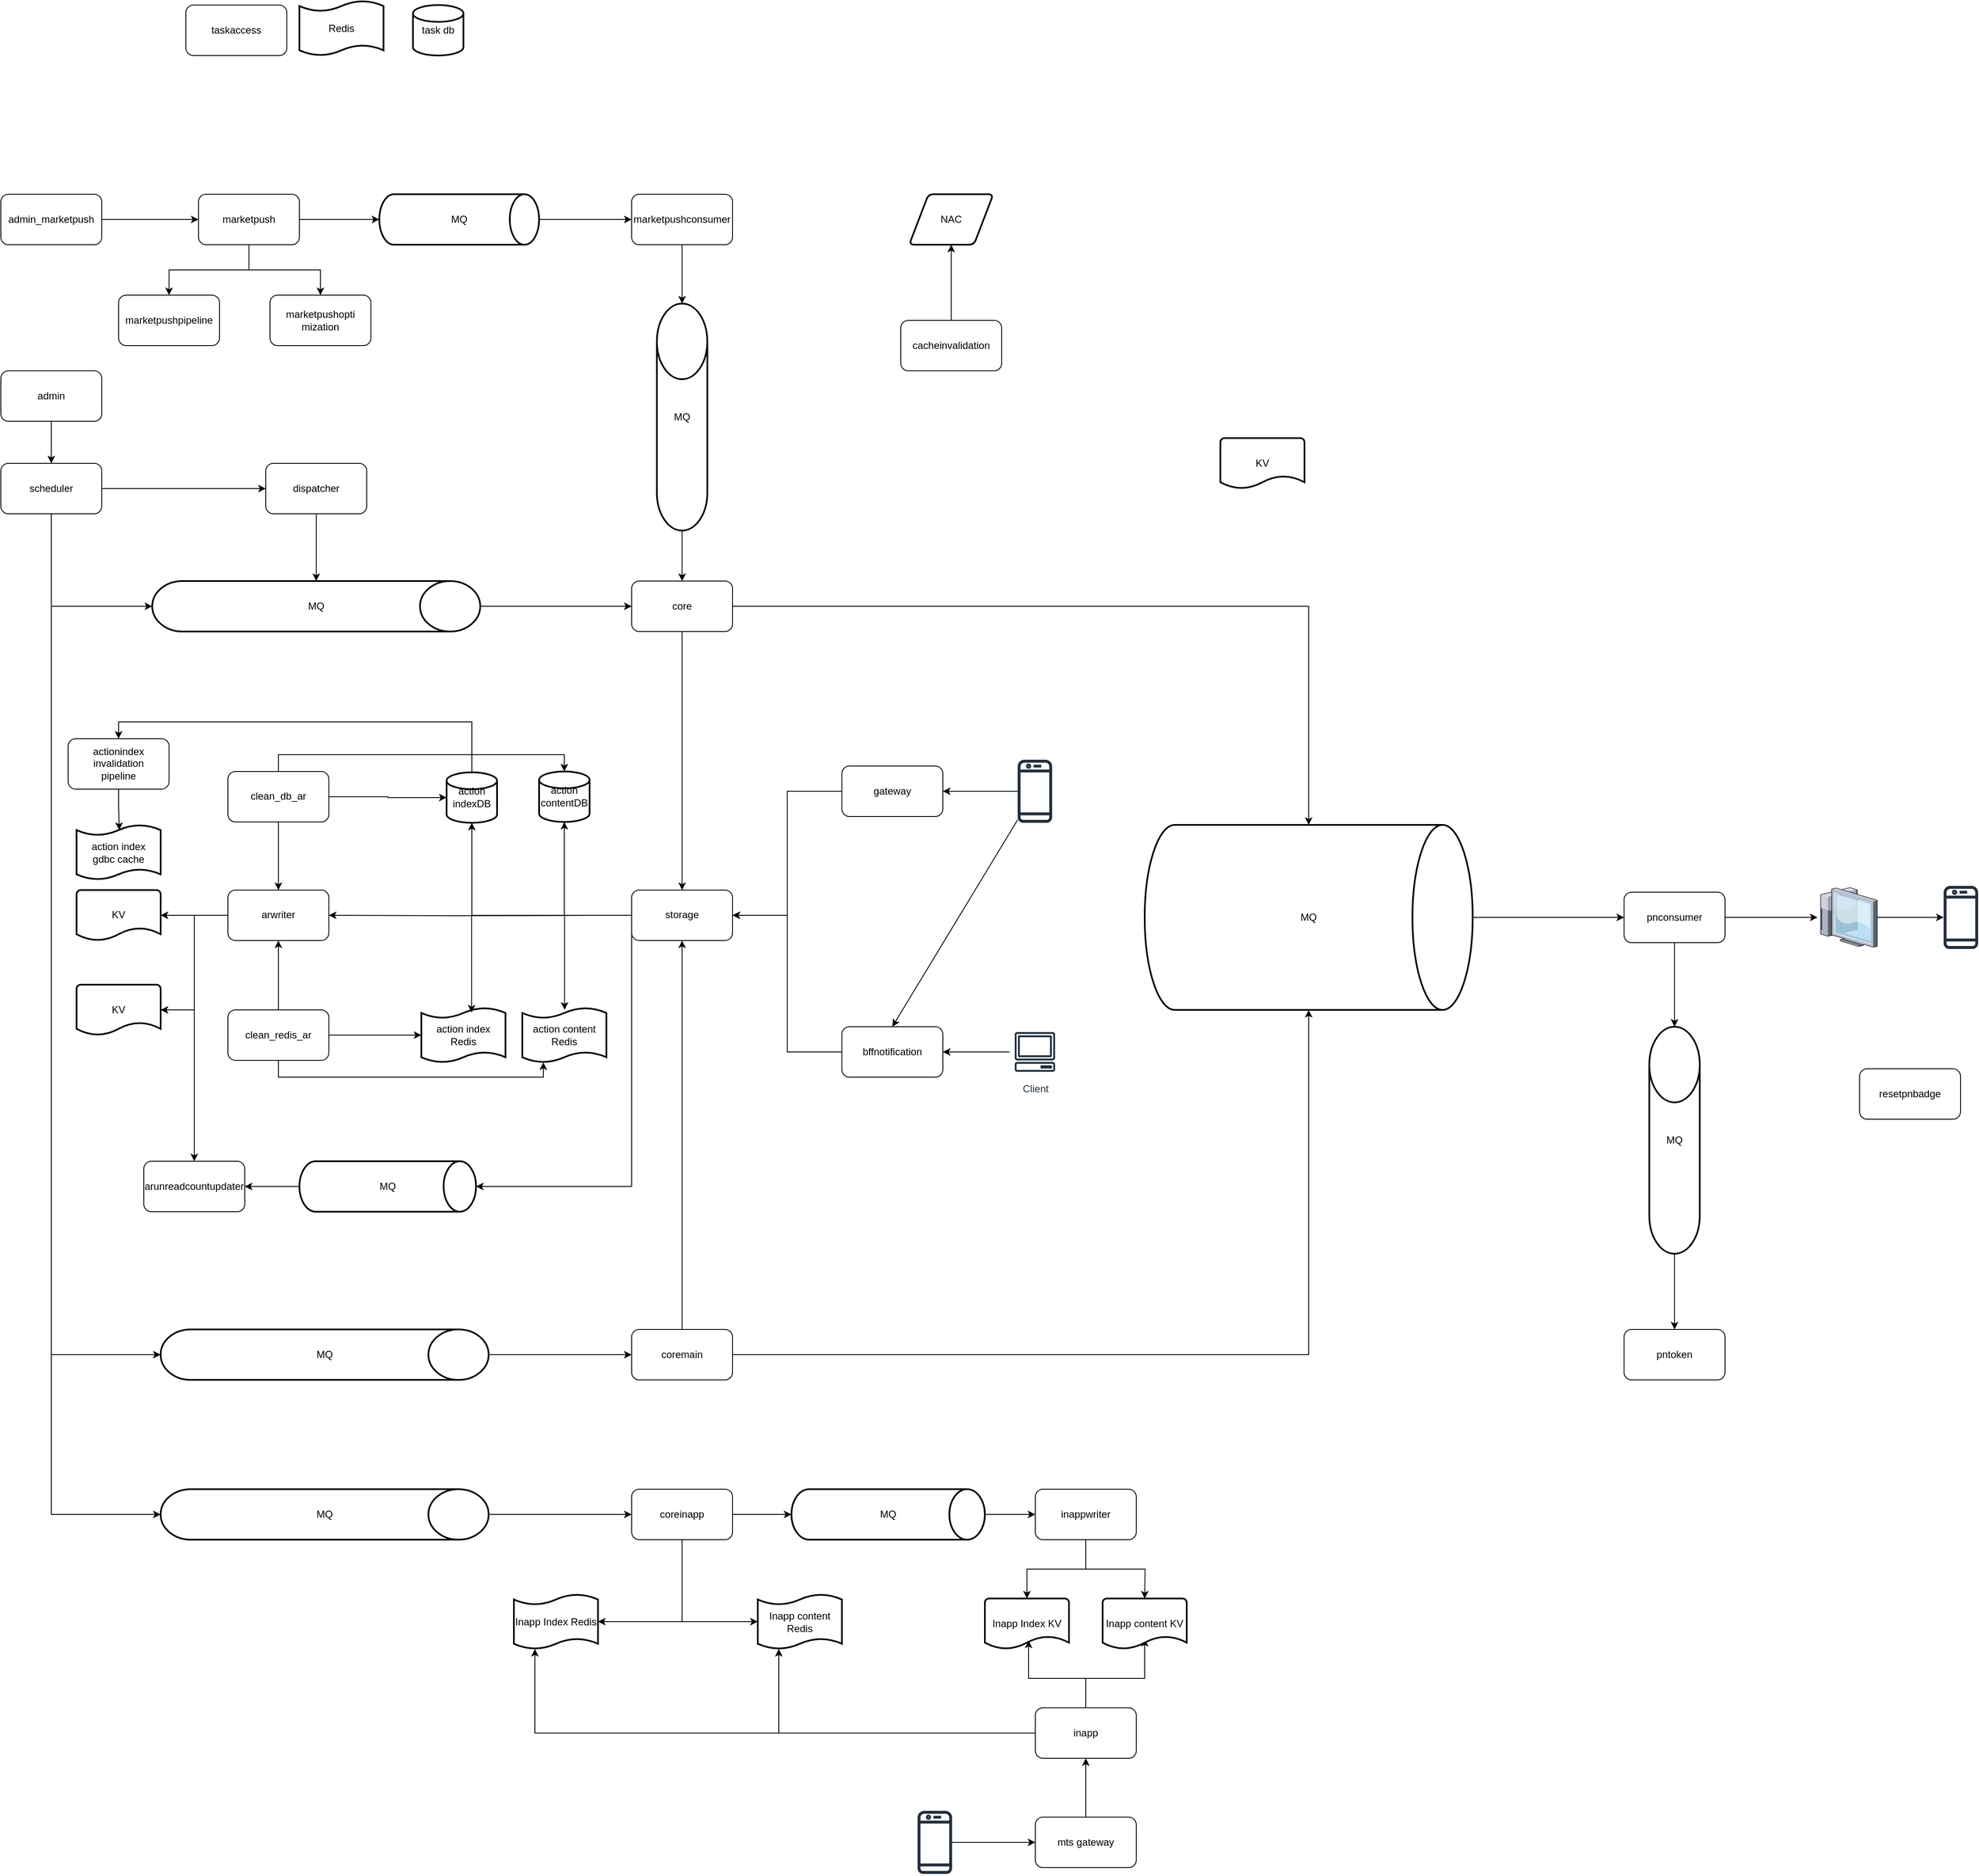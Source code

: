 <mxfile version="26.0.13">
  <diagram name="第 1 页" id="VAf6igmmD9Jwj62o0NM7">
    <mxGraphModel dx="1375" dy="5496" grid="1" gridSize="10" guides="1" tooltips="1" connect="1" arrows="1" fold="1" page="1" pageScale="1" pageWidth="3300" pageHeight="4681" math="0" shadow="0">
      <root>
        <mxCell id="0" />
        <mxCell id="1" parent="0" />
        <mxCell id="Bp6k9HxTbgotzEniJnzc-60" style="edgeStyle=orthogonalEdgeStyle;rounded=0;orthogonalLoop=1;jettySize=auto;html=1;exitX=1;exitY=0.5;exitDx=0;exitDy=0;entryX=0;entryY=0.5;entryDx=0;entryDy=0;" edge="1" parent="1" source="Bp6k9HxTbgotzEniJnzc-1" target="Bp6k9HxTbgotzEniJnzc-58">
          <mxGeometry relative="1" as="geometry" />
        </mxCell>
        <mxCell id="Bp6k9HxTbgotzEniJnzc-1" value="scheduler" style="rounded=1;whiteSpace=wrap;html=1;" vertex="1" parent="1">
          <mxGeometry x="300" y="110" width="120" height="60" as="geometry" />
        </mxCell>
        <mxCell id="Bp6k9HxTbgotzEniJnzc-6" style="edgeStyle=orthogonalEdgeStyle;rounded=0;orthogonalLoop=1;jettySize=auto;html=1;exitX=1;exitY=0.5;exitDx=0;exitDy=0;exitPerimeter=0;entryX=0;entryY=0.5;entryDx=0;entryDy=0;" edge="1" parent="1" source="Bp6k9HxTbgotzEniJnzc-3" target="Bp6k9HxTbgotzEniJnzc-5">
          <mxGeometry relative="1" as="geometry" />
        </mxCell>
        <mxCell id="Bp6k9HxTbgotzEniJnzc-3" value="MQ" style="strokeWidth=2;html=1;shape=mxgraph.flowchart.direct_data;whiteSpace=wrap;" vertex="1" parent="1">
          <mxGeometry x="480" y="250" width="390" height="60" as="geometry" />
        </mxCell>
        <mxCell id="Bp6k9HxTbgotzEniJnzc-71" style="edgeStyle=orthogonalEdgeStyle;rounded=0;orthogonalLoop=1;jettySize=auto;html=1;exitX=0.5;exitY=1;exitDx=0;exitDy=0;" edge="1" parent="1" source="Bp6k9HxTbgotzEniJnzc-5" target="Bp6k9HxTbgotzEniJnzc-28">
          <mxGeometry relative="1" as="geometry" />
        </mxCell>
        <mxCell id="Bp6k9HxTbgotzEniJnzc-5" value="core" style="rounded=1;whiteSpace=wrap;html=1;" vertex="1" parent="1">
          <mxGeometry x="1050" y="250" width="120" height="60" as="geometry" />
        </mxCell>
        <mxCell id="Bp6k9HxTbgotzEniJnzc-8" style="edgeStyle=orthogonalEdgeStyle;rounded=0;orthogonalLoop=1;jettySize=auto;html=1;exitX=0.5;exitY=1;exitDx=0;exitDy=0;" edge="1" parent="1" source="Bp6k9HxTbgotzEniJnzc-7" target="Bp6k9HxTbgotzEniJnzc-1">
          <mxGeometry relative="1" as="geometry" />
        </mxCell>
        <mxCell id="Bp6k9HxTbgotzEniJnzc-7" value="admin" style="rounded=1;whiteSpace=wrap;html=1;" vertex="1" parent="1">
          <mxGeometry x="300" width="120" height="60" as="geometry" />
        </mxCell>
        <mxCell id="Bp6k9HxTbgotzEniJnzc-78" style="edgeStyle=orthogonalEdgeStyle;rounded=0;orthogonalLoop=1;jettySize=auto;html=1;exitX=0.5;exitY=0;exitDx=0;exitDy=0;entryX=0.5;entryY=1;entryDx=0;entryDy=0;" edge="1" parent="1" source="Bp6k9HxTbgotzEniJnzc-9" target="Bp6k9HxTbgotzEniJnzc-28">
          <mxGeometry relative="1" as="geometry" />
        </mxCell>
        <mxCell id="Bp6k9HxTbgotzEniJnzc-9" value="coremain" style="rounded=1;whiteSpace=wrap;html=1;" vertex="1" parent="1">
          <mxGeometry x="1050" y="1140" width="120" height="60" as="geometry" />
        </mxCell>
        <mxCell id="Bp6k9HxTbgotzEniJnzc-26" style="edgeStyle=orthogonalEdgeStyle;rounded=0;orthogonalLoop=1;jettySize=auto;html=1;exitX=1;exitY=0.5;exitDx=0;exitDy=0;" edge="1" parent="1" source="Bp6k9HxTbgotzEniJnzc-10" target="Bp6k9HxTbgotzEniJnzc-25">
          <mxGeometry relative="1" as="geometry" />
        </mxCell>
        <mxCell id="Bp6k9HxTbgotzEniJnzc-10" value="coreinapp" style="rounded=1;whiteSpace=wrap;html=1;" vertex="1" parent="1">
          <mxGeometry x="1050" y="1330" width="120" height="60" as="geometry" />
        </mxCell>
        <mxCell id="Bp6k9HxTbgotzEniJnzc-14" style="edgeStyle=orthogonalEdgeStyle;rounded=0;orthogonalLoop=1;jettySize=auto;html=1;exitX=1;exitY=0.5;exitDx=0;exitDy=0;exitPerimeter=0;entryX=0;entryY=0.5;entryDx=0;entryDy=0;" edge="1" parent="1" source="Bp6k9HxTbgotzEniJnzc-11" target="Bp6k9HxTbgotzEniJnzc-10">
          <mxGeometry relative="1" as="geometry" />
        </mxCell>
        <mxCell id="Bp6k9HxTbgotzEniJnzc-11" value="MQ" style="strokeWidth=2;html=1;shape=mxgraph.flowchart.direct_data;whiteSpace=wrap;" vertex="1" parent="1">
          <mxGeometry x="490" y="1330" width="390" height="60" as="geometry" />
        </mxCell>
        <mxCell id="Bp6k9HxTbgotzEniJnzc-13" style="edgeStyle=orthogonalEdgeStyle;rounded=0;orthogonalLoop=1;jettySize=auto;html=1;exitX=1;exitY=0.5;exitDx=0;exitDy=0;exitPerimeter=0;entryX=0;entryY=0.5;entryDx=0;entryDy=0;" edge="1" parent="1" source="Bp6k9HxTbgotzEniJnzc-12" target="Bp6k9HxTbgotzEniJnzc-9">
          <mxGeometry relative="1" as="geometry" />
        </mxCell>
        <mxCell id="Bp6k9HxTbgotzEniJnzc-12" value="MQ" style="strokeWidth=2;html=1;shape=mxgraph.flowchart.direct_data;whiteSpace=wrap;" vertex="1" parent="1">
          <mxGeometry x="490" y="1140" width="390" height="60" as="geometry" />
        </mxCell>
        <mxCell id="Bp6k9HxTbgotzEniJnzc-15" style="edgeStyle=orthogonalEdgeStyle;rounded=0;orthogonalLoop=1;jettySize=auto;html=1;exitX=0.5;exitY=1;exitDx=0;exitDy=0;entryX=0;entryY=0.5;entryDx=0;entryDy=0;entryPerimeter=0;" edge="1" parent="1" source="Bp6k9HxTbgotzEniJnzc-1" target="Bp6k9HxTbgotzEniJnzc-12">
          <mxGeometry relative="1" as="geometry" />
        </mxCell>
        <mxCell id="Bp6k9HxTbgotzEniJnzc-16" style="edgeStyle=orthogonalEdgeStyle;rounded=0;orthogonalLoop=1;jettySize=auto;html=1;exitX=0.5;exitY=1;exitDx=0;exitDy=0;entryX=0;entryY=0.5;entryDx=0;entryDy=0;entryPerimeter=0;" edge="1" parent="1" source="Bp6k9HxTbgotzEniJnzc-1" target="Bp6k9HxTbgotzEniJnzc-11">
          <mxGeometry relative="1" as="geometry" />
        </mxCell>
        <mxCell id="Bp6k9HxTbgotzEniJnzc-17" value="marketpushconsumer" style="rounded=1;whiteSpace=wrap;html=1;" vertex="1" parent="1">
          <mxGeometry x="1050" y="-210" width="120" height="60" as="geometry" />
        </mxCell>
        <mxCell id="Bp6k9HxTbgotzEniJnzc-20" style="edgeStyle=orthogonalEdgeStyle;rounded=0;orthogonalLoop=1;jettySize=auto;html=1;exitX=0.5;exitY=1;exitDx=0;exitDy=0;exitPerimeter=0;entryX=0.5;entryY=0;entryDx=0;entryDy=0;" edge="1" parent="1" source="Bp6k9HxTbgotzEniJnzc-18" target="Bp6k9HxTbgotzEniJnzc-5">
          <mxGeometry relative="1" as="geometry" />
        </mxCell>
        <mxCell id="Bp6k9HxTbgotzEniJnzc-18" value="MQ" style="strokeWidth=2;html=1;shape=mxgraph.flowchart.database;whiteSpace=wrap;" vertex="1" parent="1">
          <mxGeometry x="1080" y="-80" width="60" height="270" as="geometry" />
        </mxCell>
        <mxCell id="Bp6k9HxTbgotzEniJnzc-19" style="edgeStyle=orthogonalEdgeStyle;rounded=0;orthogonalLoop=1;jettySize=auto;html=1;exitX=0.5;exitY=1;exitDx=0;exitDy=0;entryX=0.5;entryY=0;entryDx=0;entryDy=0;entryPerimeter=0;" edge="1" parent="1" source="Bp6k9HxTbgotzEniJnzc-17" target="Bp6k9HxTbgotzEniJnzc-18">
          <mxGeometry relative="1" as="geometry">
            <mxPoint x="1100" y="-90" as="targetPoint" />
          </mxGeometry>
        </mxCell>
        <mxCell id="Bp6k9HxTbgotzEniJnzc-49" style="edgeStyle=orthogonalEdgeStyle;rounded=0;orthogonalLoop=1;jettySize=auto;html=1;exitX=1;exitY=0.5;exitDx=0;exitDy=0;entryX=0;entryY=0.5;entryDx=0;entryDy=0;" edge="1" parent="1" source="Bp6k9HxTbgotzEniJnzc-21" target="Bp6k9HxTbgotzEniJnzc-35">
          <mxGeometry relative="1" as="geometry" />
        </mxCell>
        <mxCell id="Bp6k9HxTbgotzEniJnzc-21" value="admin_marketpush" style="rounded=1;whiteSpace=wrap;html=1;" vertex="1" parent="1">
          <mxGeometry x="300" y="-210" width="120" height="60" as="geometry" />
        </mxCell>
        <mxCell id="Bp6k9HxTbgotzEniJnzc-23" value="inappwriter" style="rounded=1;whiteSpace=wrap;html=1;" vertex="1" parent="1">
          <mxGeometry x="1530" y="1330" width="120" height="60" as="geometry" />
        </mxCell>
        <mxCell id="Bp6k9HxTbgotzEniJnzc-89" style="edgeStyle=orthogonalEdgeStyle;rounded=0;orthogonalLoop=1;jettySize=auto;html=1;exitX=0.5;exitY=0;exitDx=0;exitDy=0;entryX=0.5;entryY=0.8;entryDx=0;entryDy=0;entryPerimeter=0;" edge="1" parent="1" source="Bp6k9HxTbgotzEniJnzc-24" target="Bp6k9HxTbgotzEniJnzc-66">
          <mxGeometry relative="1" as="geometry" />
        </mxCell>
        <mxCell id="Bp6k9HxTbgotzEniJnzc-24" value="inapp" style="rounded=1;whiteSpace=wrap;html=1;" vertex="1" parent="1">
          <mxGeometry x="1530" y="1590" width="120" height="60" as="geometry" />
        </mxCell>
        <mxCell id="Bp6k9HxTbgotzEniJnzc-27" style="edgeStyle=orthogonalEdgeStyle;rounded=0;orthogonalLoop=1;jettySize=auto;html=1;exitX=1;exitY=0.5;exitDx=0;exitDy=0;exitPerimeter=0;entryX=0;entryY=0.5;entryDx=0;entryDy=0;" edge="1" parent="1" source="Bp6k9HxTbgotzEniJnzc-25" target="Bp6k9HxTbgotzEniJnzc-23">
          <mxGeometry relative="1" as="geometry" />
        </mxCell>
        <mxCell id="Bp6k9HxTbgotzEniJnzc-25" value="MQ" style="strokeWidth=2;html=1;shape=mxgraph.flowchart.direct_data;whiteSpace=wrap;" vertex="1" parent="1">
          <mxGeometry x="1240" y="1330" width="230" height="60" as="geometry" />
        </mxCell>
        <mxCell id="Bp6k9HxTbgotzEniJnzc-124" style="edgeStyle=orthogonalEdgeStyle;rounded=0;orthogonalLoop=1;jettySize=auto;html=1;exitX=0;exitY=0.5;exitDx=0;exitDy=0;entryX=1;entryY=0.5;entryDx=0;entryDy=0;" edge="1" parent="1" target="Bp6k9HxTbgotzEniJnzc-29">
          <mxGeometry relative="1" as="geometry">
            <mxPoint x="1000" y="647.47" as="sourcePoint" />
          </mxGeometry>
        </mxCell>
        <mxCell id="Bp6k9HxTbgotzEniJnzc-28" value="storage" style="rounded=1;whiteSpace=wrap;html=1;" vertex="1" parent="1">
          <mxGeometry x="1050" y="617.47" width="120" height="60" as="geometry" />
        </mxCell>
        <mxCell id="Bp6k9HxTbgotzEniJnzc-134" style="edgeStyle=orthogonalEdgeStyle;rounded=0;orthogonalLoop=1;jettySize=auto;html=1;exitX=0;exitY=0.5;exitDx=0;exitDy=0;entryX=0.5;entryY=0;entryDx=0;entryDy=0;" edge="1" parent="1" source="Bp6k9HxTbgotzEniJnzc-29" target="Bp6k9HxTbgotzEniJnzc-30">
          <mxGeometry relative="1" as="geometry">
            <Array as="points">
              <mxPoint x="530" y="647" />
              <mxPoint x="530" y="940" />
            </Array>
          </mxGeometry>
        </mxCell>
        <mxCell id="Bp6k9HxTbgotzEniJnzc-29" value="arwriter" style="rounded=1;whiteSpace=wrap;html=1;" vertex="1" parent="1">
          <mxGeometry x="570" y="617.47" width="120" height="60" as="geometry" />
        </mxCell>
        <mxCell id="Bp6k9HxTbgotzEniJnzc-30" value="arunreadcountupdater" style="rounded=1;whiteSpace=wrap;html=1;" vertex="1" parent="1">
          <mxGeometry x="470" y="940" width="120" height="60" as="geometry" />
        </mxCell>
        <mxCell id="Bp6k9HxTbgotzEniJnzc-31" value="actionindex&lt;br&gt;invalidation&lt;br&gt;pipeline" style="rounded=1;whiteSpace=wrap;html=1;" vertex="1" parent="1">
          <mxGeometry x="380" y="437.47" width="120" height="60" as="geometry" />
        </mxCell>
        <mxCell id="Bp6k9HxTbgotzEniJnzc-47" style="edgeStyle=orthogonalEdgeStyle;rounded=0;orthogonalLoop=1;jettySize=auto;html=1;exitX=0.5;exitY=1;exitDx=0;exitDy=0;" edge="1" parent="1" source="Bp6k9HxTbgotzEniJnzc-35" target="Bp6k9HxTbgotzEniJnzc-36">
          <mxGeometry relative="1" as="geometry" />
        </mxCell>
        <mxCell id="Bp6k9HxTbgotzEniJnzc-48" style="edgeStyle=orthogonalEdgeStyle;rounded=0;orthogonalLoop=1;jettySize=auto;html=1;exitX=0.5;exitY=1;exitDx=0;exitDy=0;entryX=0.5;entryY=0;entryDx=0;entryDy=0;" edge="1" parent="1" source="Bp6k9HxTbgotzEniJnzc-35" target="Bp6k9HxTbgotzEniJnzc-37">
          <mxGeometry relative="1" as="geometry" />
        </mxCell>
        <mxCell id="Bp6k9HxTbgotzEniJnzc-35" value="marketpush" style="rounded=1;whiteSpace=wrap;html=1;" vertex="1" parent="1">
          <mxGeometry x="535" y="-210" width="120" height="60" as="geometry" />
        </mxCell>
        <mxCell id="Bp6k9HxTbgotzEniJnzc-36" value="marketpushpipeline" style="rounded=1;whiteSpace=wrap;html=1;" vertex="1" parent="1">
          <mxGeometry x="440" y="-90" width="120" height="60" as="geometry" />
        </mxCell>
        <mxCell id="Bp6k9HxTbgotzEniJnzc-37" value="marketpushopti&lt;br&gt;mization" style="rounded=1;whiteSpace=wrap;html=1;" vertex="1" parent="1">
          <mxGeometry x="620" y="-90" width="120" height="60" as="geometry" />
        </mxCell>
        <mxCell id="Bp6k9HxTbgotzEniJnzc-142" style="edgeStyle=orthogonalEdgeStyle;rounded=0;orthogonalLoop=1;jettySize=auto;html=1;exitX=1;exitY=0.5;exitDx=0;exitDy=0;" edge="1" parent="1" source="Bp6k9HxTbgotzEniJnzc-143" target="Bp6k9HxTbgotzEniJnzc-141">
          <mxGeometry relative="1" as="geometry" />
        </mxCell>
        <mxCell id="Bp6k9HxTbgotzEniJnzc-38" value="pnconsumer" style="rounded=1;whiteSpace=wrap;html=1;" vertex="1" parent="1">
          <mxGeometry x="2230" y="620" width="120" height="60" as="geometry" />
        </mxCell>
        <mxCell id="Bp6k9HxTbgotzEniJnzc-147" style="edgeStyle=orthogonalEdgeStyle;rounded=0;orthogonalLoop=1;jettySize=auto;html=1;exitX=0.5;exitY=0;exitDx=0;exitDy=0;entryX=0.5;entryY=1;entryDx=0;entryDy=0;" edge="1" parent="1" source="Bp6k9HxTbgotzEniJnzc-39" target="Bp6k9HxTbgotzEniJnzc-42">
          <mxGeometry relative="1" as="geometry" />
        </mxCell>
        <mxCell id="Bp6k9HxTbgotzEniJnzc-39" value="cacheinvalidation" style="rounded=1;whiteSpace=wrap;html=1;" vertex="1" parent="1">
          <mxGeometry x="1370" y="-60" width="120" height="60" as="geometry" />
        </mxCell>
        <mxCell id="Bp6k9HxTbgotzEniJnzc-42" value="NAC" style="shape=parallelogram;html=1;strokeWidth=2;perimeter=parallelogramPerimeter;whiteSpace=wrap;rounded=1;arcSize=12;size=0.23;" vertex="1" parent="1">
          <mxGeometry x="1380" y="-210" width="100" height="60" as="geometry" />
        </mxCell>
        <mxCell id="Bp6k9HxTbgotzEniJnzc-94" style="edgeStyle=orthogonalEdgeStyle;rounded=0;orthogonalLoop=1;jettySize=auto;html=1;exitX=0;exitY=0.5;exitDx=0;exitDy=0;entryX=1;entryY=0.5;entryDx=0;entryDy=0;" edge="1" parent="1" source="Bp6k9HxTbgotzEniJnzc-45" target="Bp6k9HxTbgotzEniJnzc-28">
          <mxGeometry relative="1" as="geometry" />
        </mxCell>
        <mxCell id="Bp6k9HxTbgotzEniJnzc-45" value="bffnotification" style="rounded=1;whiteSpace=wrap;html=1;" vertex="1" parent="1">
          <mxGeometry x="1300" y="780" width="120" height="60" as="geometry" />
        </mxCell>
        <mxCell id="Bp6k9HxTbgotzEniJnzc-69" style="edgeStyle=orthogonalEdgeStyle;rounded=0;orthogonalLoop=1;jettySize=auto;html=1;exitX=0.5;exitY=0;exitDx=0;exitDy=0;entryX=0.5;entryY=1;entryDx=0;entryDy=0;" edge="1" parent="1" source="Bp6k9HxTbgotzEniJnzc-46" target="Bp6k9HxTbgotzEniJnzc-24">
          <mxGeometry relative="1" as="geometry" />
        </mxCell>
        <mxCell id="Bp6k9HxTbgotzEniJnzc-46" value="mts gateway" style="rounded=1;whiteSpace=wrap;html=1;" vertex="1" parent="1">
          <mxGeometry x="1530" y="1720" width="120" height="60" as="geometry" />
        </mxCell>
        <mxCell id="Bp6k9HxTbgotzEniJnzc-133" style="edgeStyle=orthogonalEdgeStyle;rounded=0;orthogonalLoop=1;jettySize=auto;html=1;exitX=0.5;exitY=0;exitDx=0;exitDy=0;exitPerimeter=0;entryX=0.5;entryY=0;entryDx=0;entryDy=0;" edge="1" parent="1" source="Bp6k9HxTbgotzEniJnzc-53" target="Bp6k9HxTbgotzEniJnzc-31">
          <mxGeometry relative="1" as="geometry" />
        </mxCell>
        <mxCell id="Bp6k9HxTbgotzEniJnzc-53" value="action indexDB" style="strokeWidth=2;html=1;shape=mxgraph.flowchart.database;whiteSpace=wrap;" vertex="1" parent="1">
          <mxGeometry x="830" y="477.47" width="60" height="60" as="geometry" />
        </mxCell>
        <mxCell id="Bp6k9HxTbgotzEniJnzc-54" value="taskaccess" style="rounded=1;whiteSpace=wrap;html=1;" vertex="1" parent="1">
          <mxGeometry x="520" y="-435" width="120" height="60" as="geometry" />
        </mxCell>
        <mxCell id="Bp6k9HxTbgotzEniJnzc-56" value="Redis" style="shape=tape;whiteSpace=wrap;html=1;strokeWidth=2;size=0.19" vertex="1" parent="1">
          <mxGeometry x="655" y="-440" width="100" height="65" as="geometry" />
        </mxCell>
        <mxCell id="Bp6k9HxTbgotzEniJnzc-57" value="KV" style="strokeWidth=2;html=1;shape=mxgraph.flowchart.document2;whiteSpace=wrap;size=0.25;" vertex="1" parent="1">
          <mxGeometry x="1750" y="80" width="100" height="60" as="geometry" />
        </mxCell>
        <mxCell id="Bp6k9HxTbgotzEniJnzc-61" style="edgeStyle=orthogonalEdgeStyle;rounded=0;orthogonalLoop=1;jettySize=auto;html=1;exitX=0.5;exitY=1;exitDx=0;exitDy=0;" edge="1" parent="1" source="Bp6k9HxTbgotzEniJnzc-58" target="Bp6k9HxTbgotzEniJnzc-3">
          <mxGeometry relative="1" as="geometry" />
        </mxCell>
        <mxCell id="Bp6k9HxTbgotzEniJnzc-58" value="dispatcher" style="rounded=1;whiteSpace=wrap;html=1;" vertex="1" parent="1">
          <mxGeometry x="615" y="110" width="120" height="60" as="geometry" />
        </mxCell>
        <mxCell id="Bp6k9HxTbgotzEniJnzc-59" style="edgeStyle=orthogonalEdgeStyle;rounded=0;orthogonalLoop=1;jettySize=auto;html=1;exitX=0.5;exitY=1;exitDx=0;exitDy=0;entryX=0;entryY=0.5;entryDx=0;entryDy=0;entryPerimeter=0;" edge="1" parent="1" source="Bp6k9HxTbgotzEniJnzc-1" target="Bp6k9HxTbgotzEniJnzc-3">
          <mxGeometry relative="1" as="geometry" />
        </mxCell>
        <mxCell id="Bp6k9HxTbgotzEniJnzc-62" value="Inapp Index KV" style="strokeWidth=2;html=1;shape=mxgraph.flowchart.document2;whiteSpace=wrap;size=0.25;" vertex="1" parent="1">
          <mxGeometry x="1470" y="1460" width="100" height="60" as="geometry" />
        </mxCell>
        <mxCell id="Bp6k9HxTbgotzEniJnzc-64" style="edgeStyle=orthogonalEdgeStyle;rounded=0;orthogonalLoop=1;jettySize=auto;html=1;exitX=0.5;exitY=0;exitDx=0;exitDy=0;entryX=0.52;entryY=0.833;entryDx=0;entryDy=0;entryPerimeter=0;" edge="1" parent="1" source="Bp6k9HxTbgotzEniJnzc-24" target="Bp6k9HxTbgotzEniJnzc-62">
          <mxGeometry relative="1" as="geometry">
            <mxPoint x="1520" y="1520" as="targetPoint" />
          </mxGeometry>
        </mxCell>
        <mxCell id="Bp6k9HxTbgotzEniJnzc-65" style="edgeStyle=orthogonalEdgeStyle;rounded=0;orthogonalLoop=1;jettySize=auto;html=1;exitX=0.5;exitY=1;exitDx=0;exitDy=0;entryX=0.5;entryY=0;entryDx=0;entryDy=0;entryPerimeter=0;" edge="1" parent="1" source="Bp6k9HxTbgotzEniJnzc-23" target="Bp6k9HxTbgotzEniJnzc-62">
          <mxGeometry relative="1" as="geometry" />
        </mxCell>
        <mxCell id="Bp6k9HxTbgotzEniJnzc-66" value="Inapp content KV" style="strokeWidth=2;html=1;shape=mxgraph.flowchart.document2;whiteSpace=wrap;size=0.25;" vertex="1" parent="1">
          <mxGeometry x="1610" y="1460" width="100" height="60" as="geometry" />
        </mxCell>
        <mxCell id="Bp6k9HxTbgotzEniJnzc-67" style="edgeStyle=orthogonalEdgeStyle;rounded=0;orthogonalLoop=1;jettySize=auto;html=1;exitX=0.5;exitY=1;exitDx=0;exitDy=0;entryX=0.5;entryY=0;entryDx=0;entryDy=0;entryPerimeter=0;" edge="1" parent="1" source="Bp6k9HxTbgotzEniJnzc-23">
          <mxGeometry relative="1" as="geometry">
            <mxPoint x="1660" y="1460" as="targetPoint" />
          </mxGeometry>
        </mxCell>
        <mxCell id="Bp6k9HxTbgotzEniJnzc-72" value="action index Redis" style="shape=tape;whiteSpace=wrap;html=1;strokeWidth=2;size=0.19" vertex="1" parent="1">
          <mxGeometry x="800" y="757.47" width="100" height="65" as="geometry" />
        </mxCell>
        <mxCell id="Bp6k9HxTbgotzEniJnzc-73" value="action contentDB" style="strokeWidth=2;html=1;shape=mxgraph.flowchart.database;whiteSpace=wrap;" vertex="1" parent="1">
          <mxGeometry x="940" y="476.47" width="60" height="60" as="geometry" />
        </mxCell>
        <mxCell id="Bp6k9HxTbgotzEniJnzc-74" value="action content Redis" style="shape=tape;whiteSpace=wrap;html=1;strokeWidth=2;size=0.19" vertex="1" parent="1">
          <mxGeometry x="920" y="757.47" width="100" height="65" as="geometry" />
        </mxCell>
        <mxCell id="Bp6k9HxTbgotzEniJnzc-120" style="edgeStyle=orthogonalEdgeStyle;rounded=0;orthogonalLoop=1;jettySize=auto;html=1;exitX=0.5;exitY=1;exitDx=0;exitDy=0;entryX=0.5;entryY=0;entryDx=0;entryDy=0;" edge="1" parent="1" source="Bp6k9HxTbgotzEniJnzc-79" target="Bp6k9HxTbgotzEniJnzc-29">
          <mxGeometry relative="1" as="geometry" />
        </mxCell>
        <mxCell id="Bp6k9HxTbgotzEniJnzc-79" value="clean_db_ar" style="rounded=1;whiteSpace=wrap;html=1;" vertex="1" parent="1">
          <mxGeometry x="570" y="476.47" width="120" height="60" as="geometry" />
        </mxCell>
        <mxCell id="Bp6k9HxTbgotzEniJnzc-121" style="edgeStyle=orthogonalEdgeStyle;rounded=0;orthogonalLoop=1;jettySize=auto;html=1;exitX=0.5;exitY=0;exitDx=0;exitDy=0;entryX=0.5;entryY=1;entryDx=0;entryDy=0;" edge="1" parent="1" source="Bp6k9HxTbgotzEniJnzc-80" target="Bp6k9HxTbgotzEniJnzc-29">
          <mxGeometry relative="1" as="geometry" />
        </mxCell>
        <mxCell id="Bp6k9HxTbgotzEniJnzc-80" value="clean_redis_ar" style="rounded=1;whiteSpace=wrap;html=1;" vertex="1" parent="1">
          <mxGeometry x="570" y="759.97" width="120" height="60" as="geometry" />
        </mxCell>
        <mxCell id="Bp6k9HxTbgotzEniJnzc-83" style="edgeStyle=orthogonalEdgeStyle;rounded=0;orthogonalLoop=1;jettySize=auto;html=1;exitX=1;exitY=0.5;exitDx=0;exitDy=0;exitPerimeter=0;entryX=0;entryY=0.5;entryDx=0;entryDy=0;" edge="1" parent="1" source="Bp6k9HxTbgotzEniJnzc-81" target="Bp6k9HxTbgotzEniJnzc-17">
          <mxGeometry relative="1" as="geometry" />
        </mxCell>
        <mxCell id="Bp6k9HxTbgotzEniJnzc-81" value="MQ" style="strokeWidth=2;html=1;shape=mxgraph.flowchart.direct_data;whiteSpace=wrap;" vertex="1" parent="1">
          <mxGeometry x="750" y="-210" width="190" height="60" as="geometry" />
        </mxCell>
        <mxCell id="Bp6k9HxTbgotzEniJnzc-82" style="edgeStyle=orthogonalEdgeStyle;rounded=0;orthogonalLoop=1;jettySize=auto;html=1;exitX=1;exitY=0.5;exitDx=0;exitDy=0;entryX=0;entryY=0.5;entryDx=0;entryDy=0;entryPerimeter=0;" edge="1" parent="1" source="Bp6k9HxTbgotzEniJnzc-35" target="Bp6k9HxTbgotzEniJnzc-81">
          <mxGeometry relative="1" as="geometry" />
        </mxCell>
        <mxCell id="Bp6k9HxTbgotzEniJnzc-87" style="edgeStyle=orthogonalEdgeStyle;rounded=0;orthogonalLoop=1;jettySize=auto;html=1;exitX=1;exitY=0.5;exitDx=0;exitDy=0;exitPerimeter=0;entryX=0;entryY=0.5;entryDx=0;entryDy=0;" edge="1" parent="1" source="Bp6k9HxTbgotzEniJnzc-84" target="Bp6k9HxTbgotzEniJnzc-38">
          <mxGeometry relative="1" as="geometry" />
        </mxCell>
        <mxCell id="Bp6k9HxTbgotzEniJnzc-84" value="MQ" style="strokeWidth=2;html=1;shape=mxgraph.flowchart.direct_data;whiteSpace=wrap;" vertex="1" parent="1">
          <mxGeometry x="1660" y="540" width="390" height="220" as="geometry" />
        </mxCell>
        <mxCell id="Bp6k9HxTbgotzEniJnzc-85" style="edgeStyle=orthogonalEdgeStyle;rounded=0;orthogonalLoop=1;jettySize=auto;html=1;exitX=1;exitY=0.5;exitDx=0;exitDy=0;entryX=0.5;entryY=0;entryDx=0;entryDy=0;entryPerimeter=0;" edge="1" parent="1" source="Bp6k9HxTbgotzEniJnzc-5" target="Bp6k9HxTbgotzEniJnzc-84">
          <mxGeometry relative="1" as="geometry" />
        </mxCell>
        <mxCell id="Bp6k9HxTbgotzEniJnzc-86" style="edgeStyle=orthogonalEdgeStyle;rounded=0;orthogonalLoop=1;jettySize=auto;html=1;exitX=1;exitY=0.5;exitDx=0;exitDy=0;entryX=0.5;entryY=1;entryDx=0;entryDy=0;entryPerimeter=0;" edge="1" parent="1" source="Bp6k9HxTbgotzEniJnzc-9" target="Bp6k9HxTbgotzEniJnzc-84">
          <mxGeometry relative="1" as="geometry" />
        </mxCell>
        <mxCell id="Bp6k9HxTbgotzEniJnzc-88" value="" style="sketch=0;outlineConnect=0;fontColor=#232F3E;gradientColor=none;fillColor=#232F3D;strokeColor=none;dashed=0;verticalLabelPosition=bottom;verticalAlign=top;align=center;html=1;fontSize=12;fontStyle=0;aspect=fixed;pointerEvents=1;shape=mxgraph.aws4.mobile_client;" vertex="1" parent="1">
          <mxGeometry x="1390" y="1711" width="41" height="78" as="geometry" />
        </mxCell>
        <mxCell id="Bp6k9HxTbgotzEniJnzc-91" value="" style="endArrow=classic;html=1;rounded=0;entryX=0;entryY=0.5;entryDx=0;entryDy=0;" edge="1" parent="1" source="Bp6k9HxTbgotzEniJnzc-88" target="Bp6k9HxTbgotzEniJnzc-46">
          <mxGeometry width="50" height="50" relative="1" as="geometry">
            <mxPoint x="1600" y="1580" as="sourcePoint" />
            <mxPoint x="1650" y="1530" as="targetPoint" />
          </mxGeometry>
        </mxCell>
        <mxCell id="Bp6k9HxTbgotzEniJnzc-93" style="edgeStyle=orthogonalEdgeStyle;rounded=0;orthogonalLoop=1;jettySize=auto;html=1;exitX=0;exitY=0.5;exitDx=0;exitDy=0;entryX=1;entryY=0.5;entryDx=0;entryDy=0;" edge="1" parent="1" source="Bp6k9HxTbgotzEniJnzc-92" target="Bp6k9HxTbgotzEniJnzc-28">
          <mxGeometry relative="1" as="geometry" />
        </mxCell>
        <mxCell id="Bp6k9HxTbgotzEniJnzc-92" value="gateway" style="rounded=1;whiteSpace=wrap;html=1;" vertex="1" parent="1">
          <mxGeometry x="1300" y="470" width="120" height="60" as="geometry" />
        </mxCell>
        <mxCell id="Bp6k9HxTbgotzEniJnzc-95" value="" style="sketch=0;outlineConnect=0;fontColor=#232F3E;gradientColor=none;fillColor=#232F3D;strokeColor=none;dashed=0;verticalLabelPosition=bottom;verticalAlign=top;align=center;html=1;fontSize=12;fontStyle=0;aspect=fixed;pointerEvents=1;shape=mxgraph.aws4.mobile_client;" vertex="1" parent="1">
          <mxGeometry x="1509" y="461" width="41" height="78" as="geometry" />
        </mxCell>
        <mxCell id="Bp6k9HxTbgotzEniJnzc-96" value="" style="endArrow=classic;html=1;rounded=0;entryX=1;entryY=0.5;entryDx=0;entryDy=0;" edge="1" parent="1" source="Bp6k9HxTbgotzEniJnzc-95" target="Bp6k9HxTbgotzEniJnzc-92">
          <mxGeometry width="50" height="50" relative="1" as="geometry">
            <mxPoint x="1451" y="850" as="sourcePoint" />
            <mxPoint x="1550" y="850" as="targetPoint" />
          </mxGeometry>
        </mxCell>
        <mxCell id="Bp6k9HxTbgotzEniJnzc-97" value="Client" style="sketch=0;outlineConnect=0;fontColor=#232F3E;gradientColor=none;strokeColor=#232F3E;fillColor=#ffffff;dashed=0;verticalLabelPosition=bottom;verticalAlign=top;align=center;html=1;fontSize=12;fontStyle=0;aspect=fixed;shape=mxgraph.aws4.resourceIcon;resIcon=mxgraph.aws4.client;" vertex="1" parent="1">
          <mxGeometry x="1499.5" y="780" width="60" height="60" as="geometry" />
        </mxCell>
        <mxCell id="Bp6k9HxTbgotzEniJnzc-98" value="" style="endArrow=classic;html=1;rounded=0;entryX=1;entryY=0.5;entryDx=0;entryDy=0;" edge="1" parent="1" source="Bp6k9HxTbgotzEniJnzc-97" target="Bp6k9HxTbgotzEniJnzc-45">
          <mxGeometry width="50" height="50" relative="1" as="geometry">
            <mxPoint x="1519" y="510" as="sourcePoint" />
            <mxPoint x="1430" y="510" as="targetPoint" />
          </mxGeometry>
        </mxCell>
        <mxCell id="Bp6k9HxTbgotzEniJnzc-99" value="resetpnbadge" style="rounded=1;whiteSpace=wrap;html=1;" vertex="1" parent="1">
          <mxGeometry x="2510" y="830" width="120" height="60" as="geometry" />
        </mxCell>
        <mxCell id="Bp6k9HxTbgotzEniJnzc-100" value="pntoken" style="rounded=1;whiteSpace=wrap;html=1;" vertex="1" parent="1">
          <mxGeometry x="2230" y="1140" width="120" height="60" as="geometry" />
        </mxCell>
        <mxCell id="Bp6k9HxTbgotzEniJnzc-104" style="edgeStyle=orthogonalEdgeStyle;rounded=0;orthogonalLoop=1;jettySize=auto;html=1;exitX=0.5;exitY=1;exitDx=0;exitDy=0;exitPerimeter=0;entryX=0.5;entryY=0;entryDx=0;entryDy=0;" edge="1" parent="1" source="Bp6k9HxTbgotzEniJnzc-102" target="Bp6k9HxTbgotzEniJnzc-100">
          <mxGeometry relative="1" as="geometry" />
        </mxCell>
        <mxCell id="Bp6k9HxTbgotzEniJnzc-102" value="MQ" style="strokeWidth=2;html=1;shape=mxgraph.flowchart.database;whiteSpace=wrap;" vertex="1" parent="1">
          <mxGeometry x="2260" y="780" width="60" height="270" as="geometry" />
        </mxCell>
        <mxCell id="Bp6k9HxTbgotzEniJnzc-103" style="edgeStyle=orthogonalEdgeStyle;rounded=0;orthogonalLoop=1;jettySize=auto;html=1;exitX=0.5;exitY=1;exitDx=0;exitDy=0;entryX=0.5;entryY=0;entryDx=0;entryDy=0;entryPerimeter=0;" edge="1" parent="1" source="Bp6k9HxTbgotzEniJnzc-38" target="Bp6k9HxTbgotzEniJnzc-102">
          <mxGeometry relative="1" as="geometry" />
        </mxCell>
        <mxCell id="Bp6k9HxTbgotzEniJnzc-105" value="" style="endArrow=classic;html=1;rounded=0;entryX=0.5;entryY=0;entryDx=0;entryDy=0;" edge="1" parent="1" source="Bp6k9HxTbgotzEniJnzc-95" target="Bp6k9HxTbgotzEniJnzc-45">
          <mxGeometry width="50" height="50" relative="1" as="geometry">
            <mxPoint x="1519" y="510" as="sourcePoint" />
            <mxPoint x="1430" y="510" as="targetPoint" />
          </mxGeometry>
        </mxCell>
        <mxCell id="Bp6k9HxTbgotzEniJnzc-106" value="Inapp Index Redis" style="shape=tape;whiteSpace=wrap;html=1;strokeWidth=2;size=0.19" vertex="1" parent="1">
          <mxGeometry x="910" y="1455" width="100" height="65" as="geometry" />
        </mxCell>
        <mxCell id="Bp6k9HxTbgotzEniJnzc-107" value="Inapp content Redis" style="shape=tape;whiteSpace=wrap;html=1;strokeWidth=2;size=0.19" vertex="1" parent="1">
          <mxGeometry x="1200" y="1455" width="100" height="65" as="geometry" />
        </mxCell>
        <mxCell id="Bp6k9HxTbgotzEniJnzc-110" style="edgeStyle=orthogonalEdgeStyle;rounded=0;orthogonalLoop=1;jettySize=auto;html=1;exitX=0.5;exitY=1;exitDx=0;exitDy=0;entryX=1;entryY=0.5;entryDx=0;entryDy=0;entryPerimeter=0;" edge="1" parent="1" source="Bp6k9HxTbgotzEniJnzc-10" target="Bp6k9HxTbgotzEniJnzc-106">
          <mxGeometry relative="1" as="geometry" />
        </mxCell>
        <mxCell id="Bp6k9HxTbgotzEniJnzc-111" style="edgeStyle=orthogonalEdgeStyle;rounded=0;orthogonalLoop=1;jettySize=auto;html=1;exitX=0.5;exitY=1;exitDx=0;exitDy=0;entryX=0;entryY=0.5;entryDx=0;entryDy=0;entryPerimeter=0;" edge="1" parent="1" source="Bp6k9HxTbgotzEniJnzc-10" target="Bp6k9HxTbgotzEniJnzc-107">
          <mxGeometry relative="1" as="geometry" />
        </mxCell>
        <mxCell id="Bp6k9HxTbgotzEniJnzc-112" style="edgeStyle=orthogonalEdgeStyle;rounded=0;orthogonalLoop=1;jettySize=auto;html=1;exitX=0;exitY=0.5;exitDx=0;exitDy=0;entryX=0.25;entryY=1;entryDx=0;entryDy=0;entryPerimeter=0;" edge="1" parent="1" source="Bp6k9HxTbgotzEniJnzc-24" target="Bp6k9HxTbgotzEniJnzc-106">
          <mxGeometry relative="1" as="geometry" />
        </mxCell>
        <mxCell id="Bp6k9HxTbgotzEniJnzc-113" style="edgeStyle=orthogonalEdgeStyle;rounded=0;orthogonalLoop=1;jettySize=auto;html=1;exitX=0;exitY=0.5;exitDx=0;exitDy=0;entryX=0.25;entryY=1;entryDx=0;entryDy=0;entryPerimeter=0;" edge="1" parent="1" source="Bp6k9HxTbgotzEniJnzc-24" target="Bp6k9HxTbgotzEniJnzc-107">
          <mxGeometry relative="1" as="geometry" />
        </mxCell>
        <mxCell id="Bp6k9HxTbgotzEniJnzc-114" style="edgeStyle=orthogonalEdgeStyle;rounded=0;orthogonalLoop=1;jettySize=auto;html=1;exitX=0;exitY=0.5;exitDx=0;exitDy=0;entryX=0.5;entryY=1;entryDx=0;entryDy=0;entryPerimeter=0;" edge="1" parent="1" target="Bp6k9HxTbgotzEniJnzc-53">
          <mxGeometry relative="1" as="geometry">
            <mxPoint x="1000" y="647.47" as="sourcePoint" />
          </mxGeometry>
        </mxCell>
        <mxCell id="Bp6k9HxTbgotzEniJnzc-115" style="edgeStyle=orthogonalEdgeStyle;rounded=0;orthogonalLoop=1;jettySize=auto;html=1;exitX=0;exitY=0.5;exitDx=0;exitDy=0;entryX=0.5;entryY=1;entryDx=0;entryDy=0;entryPerimeter=0;" edge="1" parent="1" source="Bp6k9HxTbgotzEniJnzc-28" target="Bp6k9HxTbgotzEniJnzc-73">
          <mxGeometry relative="1" as="geometry">
            <mxPoint x="1000" y="647.47" as="sourcePoint" />
          </mxGeometry>
        </mxCell>
        <mxCell id="Bp6k9HxTbgotzEniJnzc-116" style="edgeStyle=orthogonalEdgeStyle;rounded=0;orthogonalLoop=1;jettySize=auto;html=1;exitX=0;exitY=0.5;exitDx=0;exitDy=0;entryX=0.503;entryY=0.037;entryDx=0;entryDy=0;entryPerimeter=0;" edge="1" parent="1" source="Bp6k9HxTbgotzEniJnzc-28" target="Bp6k9HxTbgotzEniJnzc-74">
          <mxGeometry relative="1" as="geometry">
            <mxPoint x="1000" y="647.47" as="sourcePoint" />
          </mxGeometry>
        </mxCell>
        <mxCell id="Bp6k9HxTbgotzEniJnzc-118" style="edgeStyle=orthogonalEdgeStyle;rounded=0;orthogonalLoop=1;jettySize=auto;html=1;exitX=0;exitY=0.5;exitDx=0;exitDy=0;entryX=0.597;entryY=0.086;entryDx=0;entryDy=0;entryPerimeter=0;" edge="1" parent="1" source="Bp6k9HxTbgotzEniJnzc-28" target="Bp6k9HxTbgotzEniJnzc-72">
          <mxGeometry relative="1" as="geometry">
            <mxPoint x="1000" y="647.47" as="sourcePoint" />
            <mxPoint x="860" y="737.47" as="targetPoint" />
          </mxGeometry>
        </mxCell>
        <mxCell id="Bp6k9HxTbgotzEniJnzc-122" style="edgeStyle=orthogonalEdgeStyle;rounded=0;orthogonalLoop=1;jettySize=auto;html=1;exitX=0.5;exitY=1;exitDx=0;exitDy=0;entryX=0.25;entryY=1;entryDx=0;entryDy=0;entryPerimeter=0;" edge="1" parent="1" source="Bp6k9HxTbgotzEniJnzc-80" target="Bp6k9HxTbgotzEniJnzc-74">
          <mxGeometry relative="1" as="geometry" />
        </mxCell>
        <mxCell id="Bp6k9HxTbgotzEniJnzc-123" style="edgeStyle=orthogonalEdgeStyle;rounded=0;orthogonalLoop=1;jettySize=auto;html=1;exitX=1;exitY=0.5;exitDx=0;exitDy=0;entryX=0;entryY=0.5;entryDx=0;entryDy=0;entryPerimeter=0;" edge="1" parent="1" source="Bp6k9HxTbgotzEniJnzc-80" target="Bp6k9HxTbgotzEniJnzc-72">
          <mxGeometry relative="1" as="geometry" />
        </mxCell>
        <mxCell id="Bp6k9HxTbgotzEniJnzc-125" style="edgeStyle=orthogonalEdgeStyle;rounded=0;orthogonalLoop=1;jettySize=auto;html=1;exitX=1;exitY=0.5;exitDx=0;exitDy=0;entryX=0;entryY=0.5;entryDx=0;entryDy=0;entryPerimeter=0;" edge="1" parent="1" source="Bp6k9HxTbgotzEniJnzc-79" target="Bp6k9HxTbgotzEniJnzc-53">
          <mxGeometry relative="1" as="geometry" />
        </mxCell>
        <mxCell id="Bp6k9HxTbgotzEniJnzc-128" style="edgeStyle=orthogonalEdgeStyle;rounded=0;orthogonalLoop=1;jettySize=auto;html=1;exitX=0.5;exitY=0;exitDx=0;exitDy=0;entryX=0.5;entryY=0;entryDx=0;entryDy=0;entryPerimeter=0;" edge="1" parent="1" source="Bp6k9HxTbgotzEniJnzc-79" target="Bp6k9HxTbgotzEniJnzc-73">
          <mxGeometry relative="1" as="geometry" />
        </mxCell>
        <mxCell id="Bp6k9HxTbgotzEniJnzc-137" style="edgeStyle=orthogonalEdgeStyle;rounded=0;orthogonalLoop=1;jettySize=auto;html=1;exitX=0;exitY=0.5;exitDx=0;exitDy=0;exitPerimeter=0;entryX=1;entryY=0.5;entryDx=0;entryDy=0;" edge="1" parent="1" source="Bp6k9HxTbgotzEniJnzc-135" target="Bp6k9HxTbgotzEniJnzc-30">
          <mxGeometry relative="1" as="geometry" />
        </mxCell>
        <mxCell id="Bp6k9HxTbgotzEniJnzc-135" value="MQ" style="strokeWidth=2;html=1;shape=mxgraph.flowchart.direct_data;whiteSpace=wrap;" vertex="1" parent="1">
          <mxGeometry x="655" y="940" width="210" height="60" as="geometry" />
        </mxCell>
        <mxCell id="Bp6k9HxTbgotzEniJnzc-138" style="edgeStyle=orthogonalEdgeStyle;rounded=0;orthogonalLoop=1;jettySize=auto;html=1;exitX=0;exitY=0.5;exitDx=0;exitDy=0;entryX=1;entryY=0.5;entryDx=0;entryDy=0;entryPerimeter=0;" edge="1" parent="1" source="Bp6k9HxTbgotzEniJnzc-28" target="Bp6k9HxTbgotzEniJnzc-135">
          <mxGeometry relative="1" as="geometry">
            <Array as="points">
              <mxPoint x="1050" y="970" />
            </Array>
          </mxGeometry>
        </mxCell>
        <mxCell id="Bp6k9HxTbgotzEniJnzc-139" value="action index &lt;br&gt;gdbc cache" style="shape=tape;whiteSpace=wrap;html=1;strokeWidth=2;size=0.19" vertex="1" parent="1">
          <mxGeometry x="390" y="540" width="100" height="65" as="geometry" />
        </mxCell>
        <mxCell id="Bp6k9HxTbgotzEniJnzc-140" style="edgeStyle=orthogonalEdgeStyle;rounded=0;orthogonalLoop=1;jettySize=auto;html=1;exitX=0.5;exitY=1;exitDx=0;exitDy=0;entryX=0.508;entryY=0.094;entryDx=0;entryDy=0;entryPerimeter=0;" edge="1" parent="1" source="Bp6k9HxTbgotzEniJnzc-31" target="Bp6k9HxTbgotzEniJnzc-139">
          <mxGeometry relative="1" as="geometry" />
        </mxCell>
        <mxCell id="Bp6k9HxTbgotzEniJnzc-141" value="" style="sketch=0;outlineConnect=0;fontColor=#232F3E;gradientColor=none;fillColor=#232F3D;strokeColor=none;dashed=0;verticalLabelPosition=bottom;verticalAlign=top;align=center;html=1;fontSize=12;fontStyle=0;aspect=fixed;pointerEvents=1;shape=mxgraph.aws4.mobile_client;" vertex="1" parent="1">
          <mxGeometry x="2610" y="611" width="41" height="78" as="geometry" />
        </mxCell>
        <mxCell id="Bp6k9HxTbgotzEniJnzc-144" value="" style="edgeStyle=orthogonalEdgeStyle;rounded=0;orthogonalLoop=1;jettySize=auto;html=1;exitX=1;exitY=0.5;exitDx=0;exitDy=0;" edge="1" parent="1" source="Bp6k9HxTbgotzEniJnzc-38" target="Bp6k9HxTbgotzEniJnzc-143">
          <mxGeometry relative="1" as="geometry">
            <mxPoint x="2350" y="650" as="sourcePoint" />
            <mxPoint x="2610" y="650" as="targetPoint" />
          </mxGeometry>
        </mxCell>
        <mxCell id="Bp6k9HxTbgotzEniJnzc-143" value="" style="verticalLabelPosition=bottom;sketch=0;aspect=fixed;html=1;verticalAlign=top;strokeColor=none;align=center;outlineConnect=0;shape=mxgraph.citrix.thin_client;" vertex="1" parent="1">
          <mxGeometry x="2460" y="614.5" width="71" height="71" as="geometry" />
        </mxCell>
        <mxCell id="Bp6k9HxTbgotzEniJnzc-145" value="task db" style="strokeWidth=2;html=1;shape=mxgraph.flowchart.database;whiteSpace=wrap;" vertex="1" parent="1">
          <mxGeometry x="790" y="-435" width="60" height="60" as="geometry" />
        </mxCell>
        <mxCell id="Bp6k9HxTbgotzEniJnzc-148" value="KV" style="strokeWidth=2;html=1;shape=mxgraph.flowchart.document2;whiteSpace=wrap;size=0.25;" vertex="1" parent="1">
          <mxGeometry x="390" y="617.47" width="100" height="60" as="geometry" />
        </mxCell>
        <mxCell id="Bp6k9HxTbgotzEniJnzc-149" value="KV" style="strokeWidth=2;html=1;shape=mxgraph.flowchart.document2;whiteSpace=wrap;size=0.25;" vertex="1" parent="1">
          <mxGeometry x="390" y="730" width="100" height="60" as="geometry" />
        </mxCell>
        <mxCell id="Bp6k9HxTbgotzEniJnzc-150" style="edgeStyle=orthogonalEdgeStyle;rounded=0;orthogonalLoop=1;jettySize=auto;html=1;exitX=0;exitY=0.5;exitDx=0;exitDy=0;entryX=1;entryY=0.5;entryDx=0;entryDy=0;entryPerimeter=0;" edge="1" parent="1" source="Bp6k9HxTbgotzEniJnzc-29" target="Bp6k9HxTbgotzEniJnzc-148">
          <mxGeometry relative="1" as="geometry" />
        </mxCell>
        <mxCell id="Bp6k9HxTbgotzEniJnzc-151" style="edgeStyle=orthogonalEdgeStyle;rounded=0;orthogonalLoop=1;jettySize=auto;html=1;exitX=0;exitY=0.5;exitDx=0;exitDy=0;entryX=1;entryY=0.5;entryDx=0;entryDy=0;entryPerimeter=0;" edge="1" parent="1" source="Bp6k9HxTbgotzEniJnzc-29" target="Bp6k9HxTbgotzEniJnzc-149">
          <mxGeometry relative="1" as="geometry" />
        </mxCell>
      </root>
    </mxGraphModel>
  </diagram>
</mxfile>
